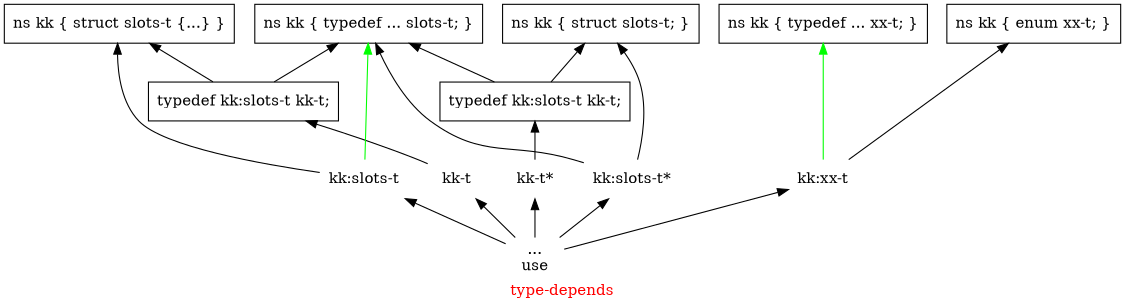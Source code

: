 // Copyright (C) 2007, 2008, 2009 Robert Nielsen <robert@dakota.org>
//
// Licensed under the Apache License, Version 2.0 (the "License");
// you may not use this file except in compliance with the License.
// You may obtain a copy of the License at
//
//      http://www.apache.org/licenses/LICENSE-2.0
//
// Unless required by applicable law or agreed to in writing, software
// distributed under the License is distributed on an "AS IS" BASIS,
// WITHOUT WARRANTIES OR CONDITIONS OF ANY KIND, either express or implied.
// See the License for the specific language governing permissions and
// limitations under the License.

digraph "type-depends"
{
  graph [ label = "\G", fontcolor = red ];
  graph [ rankdir = TB, center = true, page = "8.5,11", size = "7.5,10" ];
  edge [ dir = back ];
  node [ shape = box ];

//   "..." -> "struct slots-t {...}";


  "..."         [ shape = plaintext, label = "...\nuse" ];
  "kk-t"        [ shape = plaintext ];
  "kk-t*"       [ shape = plaintext ];
  "kk:slots-t"  [ shape = plaintext ];
  "kk:slots-t*" [ shape = plaintext ];
  "kk:xx-t"     [ shape = plaintext ];

  "kk-t"        -> "...";
  "kk-t*"       -> "...";
  "kk:slots-t"  -> "...";
  "kk:slots-t*" -> "...";
  "kk:xx-t"     -> "...";

  "ns kk { struct slots-t {...} }" -> "kk:slots-t";
  "ns kk { struct slots-t {...} }" -> "typedef kk:slots-t kk-t 2;";
  "ns kk { struct slots-t; }"      -> "kk:slots-t*";
  "ns kk { struct slots-t; }"      -> "typedef kk:slots-t kk-t 1;";
  "ns kk { typedef ... slots-t; }" -> "kk:slots-t" [ color = green ];
  "ns kk { typedef ... slots-t; }" -> "kk:slots-t*";
  "ns kk { typedef ... slots-t; }" -> "typedef kk:slots-t kk-t 1;";
  "ns kk { typedef ... slots-t; }" -> "typedef kk:slots-t kk-t 2;";
  "ns kk { typedef ... xx-t; }"    -> "kk:xx-t" [ color = green ];
  "ns kk { enum xx-t; }"           -> "kk:xx-t";
  "typedef kk:slots-t kk-t 1;"     -> "kk-t*";
  "typedef kk:slots-t kk-t 2;"     -> "kk-t";

  "typedef kk:slots-t kk-t 1;" [ label = "typedef kk:slots-t kk-t;" ];
  "typedef kk:slots-t kk-t 2;" [ label = "typedef kk:slots-t kk-t;" ];

  {
    rank = same;
    "kk-t";
    "kk-t*";
    "kk:slots-t";
    "kk:slots-t*";
    "kk:xx-t";
  }

  {
    rank = same;
    "ns kk { struct slots-t {...} }";
    "ns kk { struct slots-t {...} }";
    "ns kk { struct slots-t; }";
    "ns kk { struct slots-t; }";
    "ns kk { typedef ... slots-t; }";
    "ns kk { typedef ... slots-t; }";
    "ns kk { typedef ... slots-t; }";
    "ns kk { typedef ... slots-t; }";
    "ns kk { typedef ... xx-t; }";
    "ns kk { enum xx-t; }";
  }
}
